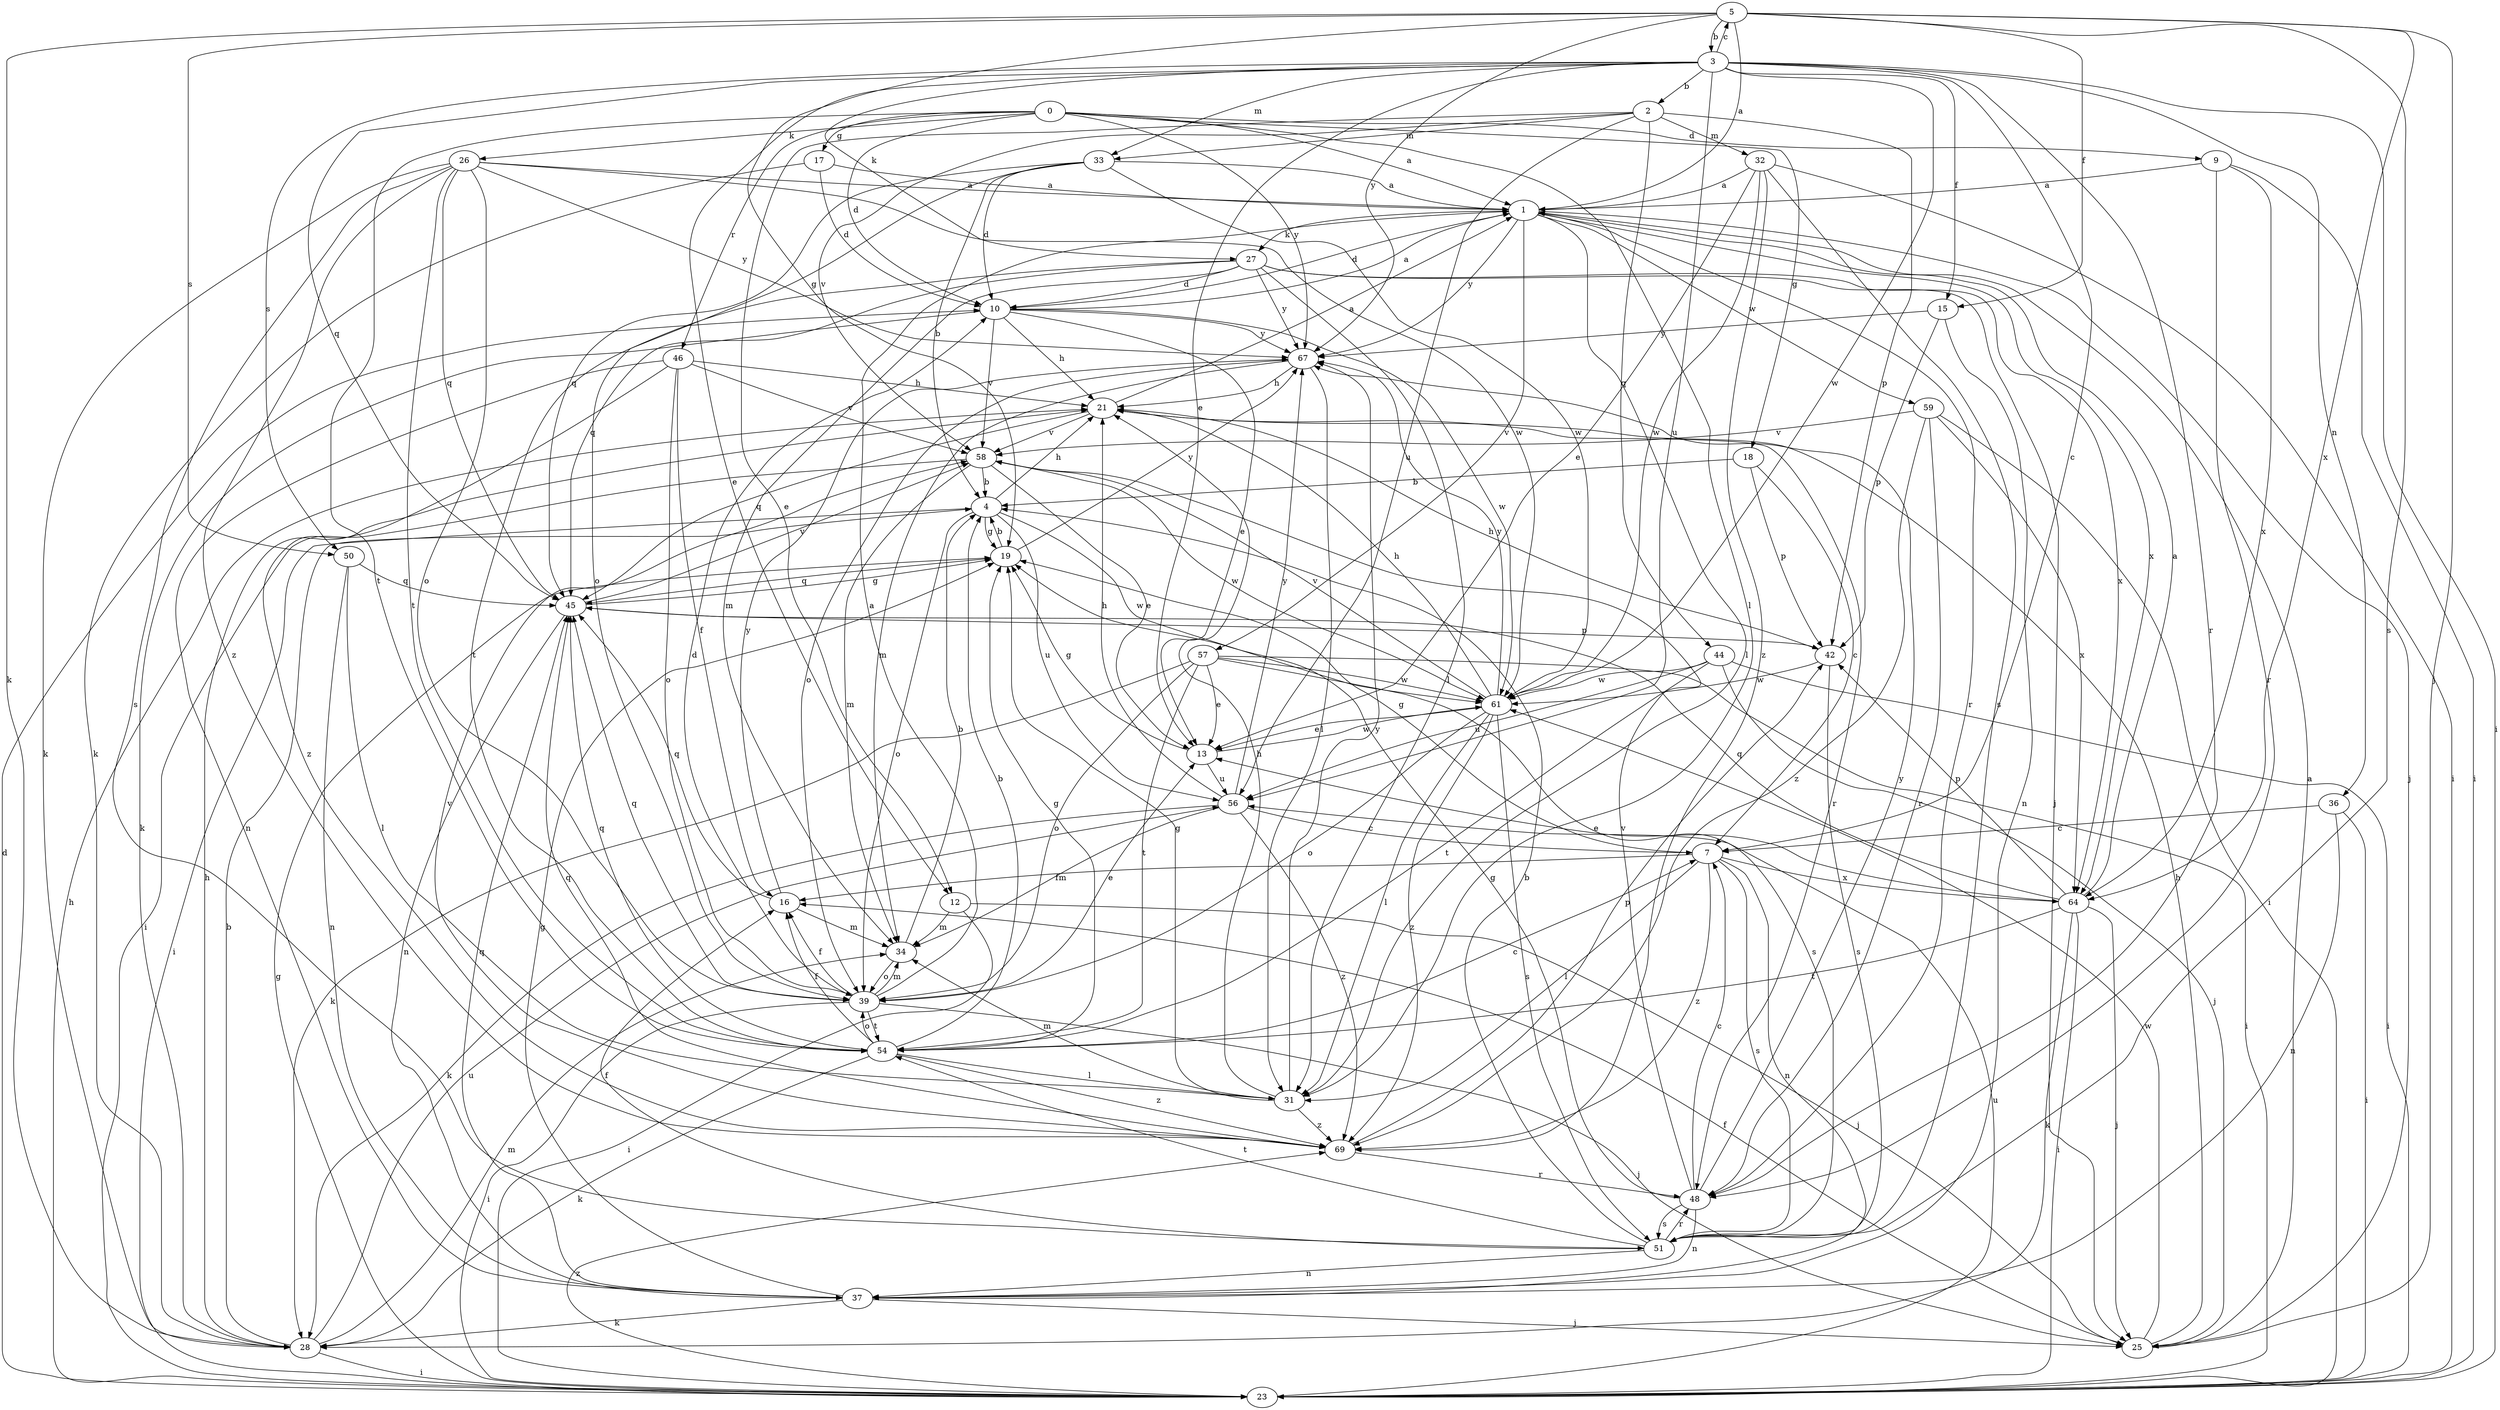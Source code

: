 strict digraph  {
0;
1;
2;
3;
4;
5;
7;
9;
10;
12;
13;
15;
16;
17;
18;
19;
21;
23;
25;
26;
27;
28;
31;
32;
33;
34;
36;
37;
39;
42;
44;
45;
46;
48;
50;
51;
54;
56;
57;
58;
59;
61;
64;
67;
69;
0 -> 1  [label=a];
0 -> 9  [label=d];
0 -> 10  [label=d];
0 -> 17  [label=g];
0 -> 18  [label=g];
0 -> 26  [label=k];
0 -> 31  [label=l];
0 -> 46  [label=r];
0 -> 54  [label=t];
0 -> 67  [label=y];
1 -> 10  [label=d];
1 -> 25  [label=j];
1 -> 27  [label=k];
1 -> 31  [label=l];
1 -> 48  [label=r];
1 -> 57  [label=v];
1 -> 59  [label=w];
1 -> 64  [label=x];
1 -> 67  [label=y];
2 -> 12  [label=e];
2 -> 32  [label=m];
2 -> 33  [label=m];
2 -> 42  [label=p];
2 -> 44  [label=q];
2 -> 56  [label=u];
2 -> 58  [label=v];
3 -> 2  [label=b];
3 -> 5  [label=c];
3 -> 7  [label=c];
3 -> 12  [label=e];
3 -> 13  [label=e];
3 -> 15  [label=f];
3 -> 23  [label=i];
3 -> 27  [label=k];
3 -> 33  [label=m];
3 -> 36  [label=n];
3 -> 45  [label=q];
3 -> 48  [label=r];
3 -> 50  [label=s];
3 -> 56  [label=u];
3 -> 61  [label=w];
4 -> 19  [label=g];
4 -> 21  [label=h];
4 -> 23  [label=i];
4 -> 39  [label=o];
4 -> 56  [label=u];
4 -> 61  [label=w];
5 -> 1  [label=a];
5 -> 3  [label=b];
5 -> 15  [label=f];
5 -> 19  [label=g];
5 -> 25  [label=j];
5 -> 28  [label=k];
5 -> 50  [label=s];
5 -> 51  [label=s];
5 -> 64  [label=x];
5 -> 67  [label=y];
7 -> 16  [label=f];
7 -> 19  [label=g];
7 -> 31  [label=l];
7 -> 37  [label=n];
7 -> 51  [label=s];
7 -> 64  [label=x];
7 -> 69  [label=z];
9 -> 1  [label=a];
9 -> 23  [label=i];
9 -> 48  [label=r];
9 -> 64  [label=x];
10 -> 1  [label=a];
10 -> 13  [label=e];
10 -> 21  [label=h];
10 -> 28  [label=k];
10 -> 58  [label=v];
10 -> 61  [label=w];
10 -> 67  [label=y];
12 -> 23  [label=i];
12 -> 25  [label=j];
12 -> 34  [label=m];
13 -> 19  [label=g];
13 -> 56  [label=u];
13 -> 61  [label=w];
15 -> 37  [label=n];
15 -> 42  [label=p];
15 -> 67  [label=y];
16 -> 34  [label=m];
16 -> 45  [label=q];
16 -> 67  [label=y];
17 -> 1  [label=a];
17 -> 10  [label=d];
17 -> 28  [label=k];
18 -> 4  [label=b];
18 -> 7  [label=c];
18 -> 42  [label=p];
19 -> 4  [label=b];
19 -> 45  [label=q];
19 -> 67  [label=y];
21 -> 1  [label=a];
21 -> 45  [label=q];
21 -> 48  [label=r];
21 -> 58  [label=v];
23 -> 10  [label=d];
23 -> 19  [label=g];
23 -> 21  [label=h];
23 -> 56  [label=u];
23 -> 69  [label=z];
25 -> 1  [label=a];
25 -> 16  [label=f];
25 -> 21  [label=h];
25 -> 61  [label=w];
26 -> 1  [label=a];
26 -> 28  [label=k];
26 -> 39  [label=o];
26 -> 45  [label=q];
26 -> 51  [label=s];
26 -> 54  [label=t];
26 -> 61  [label=w];
26 -> 67  [label=y];
26 -> 69  [label=z];
27 -> 10  [label=d];
27 -> 25  [label=j];
27 -> 31  [label=l];
27 -> 34  [label=m];
27 -> 45  [label=q];
27 -> 54  [label=t];
27 -> 64  [label=x];
27 -> 67  [label=y];
28 -> 4  [label=b];
28 -> 21  [label=h];
28 -> 23  [label=i];
28 -> 34  [label=m];
28 -> 56  [label=u];
31 -> 19  [label=g];
31 -> 21  [label=h];
31 -> 34  [label=m];
31 -> 67  [label=y];
31 -> 69  [label=z];
32 -> 1  [label=a];
32 -> 13  [label=e];
32 -> 23  [label=i];
32 -> 51  [label=s];
32 -> 61  [label=w];
32 -> 69  [label=z];
33 -> 1  [label=a];
33 -> 4  [label=b];
33 -> 10  [label=d];
33 -> 39  [label=o];
33 -> 45  [label=q];
33 -> 61  [label=w];
34 -> 4  [label=b];
34 -> 39  [label=o];
36 -> 7  [label=c];
36 -> 23  [label=i];
36 -> 37  [label=n];
37 -> 19  [label=g];
37 -> 25  [label=j];
37 -> 28  [label=k];
37 -> 45  [label=q];
39 -> 1  [label=a];
39 -> 10  [label=d];
39 -> 13  [label=e];
39 -> 16  [label=f];
39 -> 23  [label=i];
39 -> 25  [label=j];
39 -> 34  [label=m];
39 -> 45  [label=q];
39 -> 54  [label=t];
42 -> 21  [label=h];
42 -> 51  [label=s];
42 -> 61  [label=w];
44 -> 23  [label=i];
44 -> 25  [label=j];
44 -> 54  [label=t];
44 -> 56  [label=u];
44 -> 61  [label=w];
45 -> 19  [label=g];
45 -> 37  [label=n];
45 -> 42  [label=p];
45 -> 58  [label=v];
46 -> 16  [label=f];
46 -> 21  [label=h];
46 -> 37  [label=n];
46 -> 39  [label=o];
46 -> 58  [label=v];
46 -> 69  [label=z];
48 -> 7  [label=c];
48 -> 19  [label=g];
48 -> 37  [label=n];
48 -> 51  [label=s];
48 -> 58  [label=v];
48 -> 67  [label=y];
50 -> 31  [label=l];
50 -> 37  [label=n];
50 -> 45  [label=q];
51 -> 4  [label=b];
51 -> 16  [label=f];
51 -> 37  [label=n];
51 -> 48  [label=r];
51 -> 54  [label=t];
54 -> 4  [label=b];
54 -> 7  [label=c];
54 -> 16  [label=f];
54 -> 19  [label=g];
54 -> 28  [label=k];
54 -> 31  [label=l];
54 -> 39  [label=o];
54 -> 45  [label=q];
54 -> 69  [label=z];
56 -> 7  [label=c];
56 -> 21  [label=h];
56 -> 28  [label=k];
56 -> 34  [label=m];
56 -> 67  [label=y];
56 -> 69  [label=z];
57 -> 13  [label=e];
57 -> 23  [label=i];
57 -> 28  [label=k];
57 -> 39  [label=o];
57 -> 51  [label=s];
57 -> 54  [label=t];
57 -> 61  [label=w];
58 -> 4  [label=b];
58 -> 13  [label=e];
58 -> 23  [label=i];
58 -> 34  [label=m];
58 -> 61  [label=w];
59 -> 23  [label=i];
59 -> 48  [label=r];
59 -> 58  [label=v];
59 -> 64  [label=x];
59 -> 69  [label=z];
61 -> 13  [label=e];
61 -> 21  [label=h];
61 -> 31  [label=l];
61 -> 39  [label=o];
61 -> 51  [label=s];
61 -> 58  [label=v];
61 -> 67  [label=y];
61 -> 69  [label=z];
64 -> 1  [label=a];
64 -> 13  [label=e];
64 -> 23  [label=i];
64 -> 25  [label=j];
64 -> 28  [label=k];
64 -> 42  [label=p];
64 -> 45  [label=q];
64 -> 54  [label=t];
67 -> 21  [label=h];
67 -> 31  [label=l];
67 -> 34  [label=m];
67 -> 39  [label=o];
69 -> 42  [label=p];
69 -> 45  [label=q];
69 -> 48  [label=r];
69 -> 58  [label=v];
}
